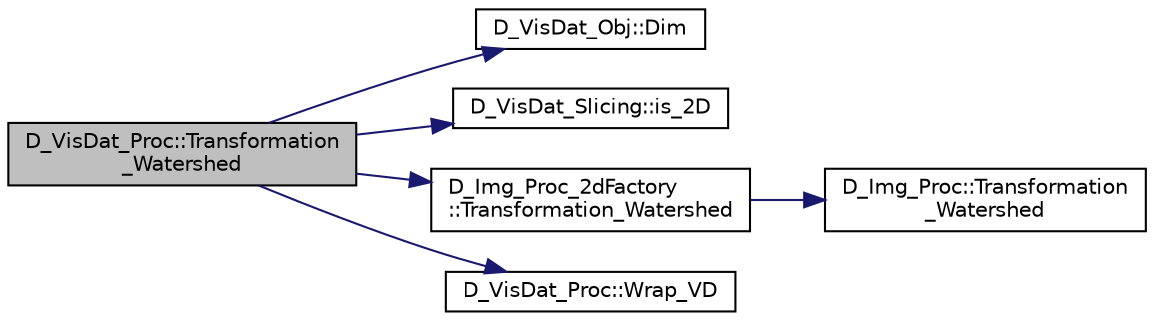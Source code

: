 digraph "D_VisDat_Proc::Transformation_Watershed"
{
 // LATEX_PDF_SIZE
  edge [fontname="Helvetica",fontsize="10",labelfontname="Helvetica",labelfontsize="10"];
  node [fontname="Helvetica",fontsize="10",shape=record];
  rankdir="LR";
  Node1 [label="D_VisDat_Proc::Transformation\l_Watershed",height=0.2,width=0.4,color="black", fillcolor="grey75", style="filled", fontcolor="black",tooltip=" "];
  Node1 -> Node2 [color="midnightblue",fontsize="10",style="solid",fontname="Helvetica"];
  Node2 [label="D_VisDat_Obj::Dim",height=0.2,width=0.4,color="black", fillcolor="white", style="filled",URL="$class_d___vis_dat___obj.html#a9b255993f402cca1b61ca82beae51b20",tooltip=" "];
  Node1 -> Node3 [color="midnightblue",fontsize="10",style="solid",fontname="Helvetica"];
  Node3 [label="D_VisDat_Slicing::is_2D",height=0.2,width=0.4,color="black", fillcolor="white", style="filled",URL="$class_d___vis_dat___slicing.html#a6e5f7f2a4448f135c77a06e04f678974",tooltip=" "];
  Node1 -> Node4 [color="midnightblue",fontsize="10",style="solid",fontname="Helvetica"];
  Node4 [label="D_Img_Proc_2dFactory\l::Transformation_Watershed",height=0.2,width=0.4,color="black", fillcolor="white", style="filled",URL="$class_d___img___proc__2d_factory.html#af70d14d8855969e445a73d3434b9251e",tooltip=" "];
  Node4 -> Node5 [color="midnightblue",fontsize="10",style="solid",fontname="Helvetica"];
  Node5 [label="D_Img_Proc::Transformation\l_Watershed",height=0.2,width=0.4,color="black", fillcolor="white", style="filled",URL="$class_d___img___proc.html#a5722b149a79329f94170d990b08aea63",tooltip=" "];
  Node1 -> Node6 [color="midnightblue",fontsize="10",style="solid",fontname="Helvetica"];
  Node6 [label="D_VisDat_Proc::Wrap_VD",height=0.2,width=0.4,color="black", fillcolor="white", style="filled",URL="$class_d___vis_dat___proc.html#a08a25f3f05db4e112c651456fd1ae7e5",tooltip=" "];
}

